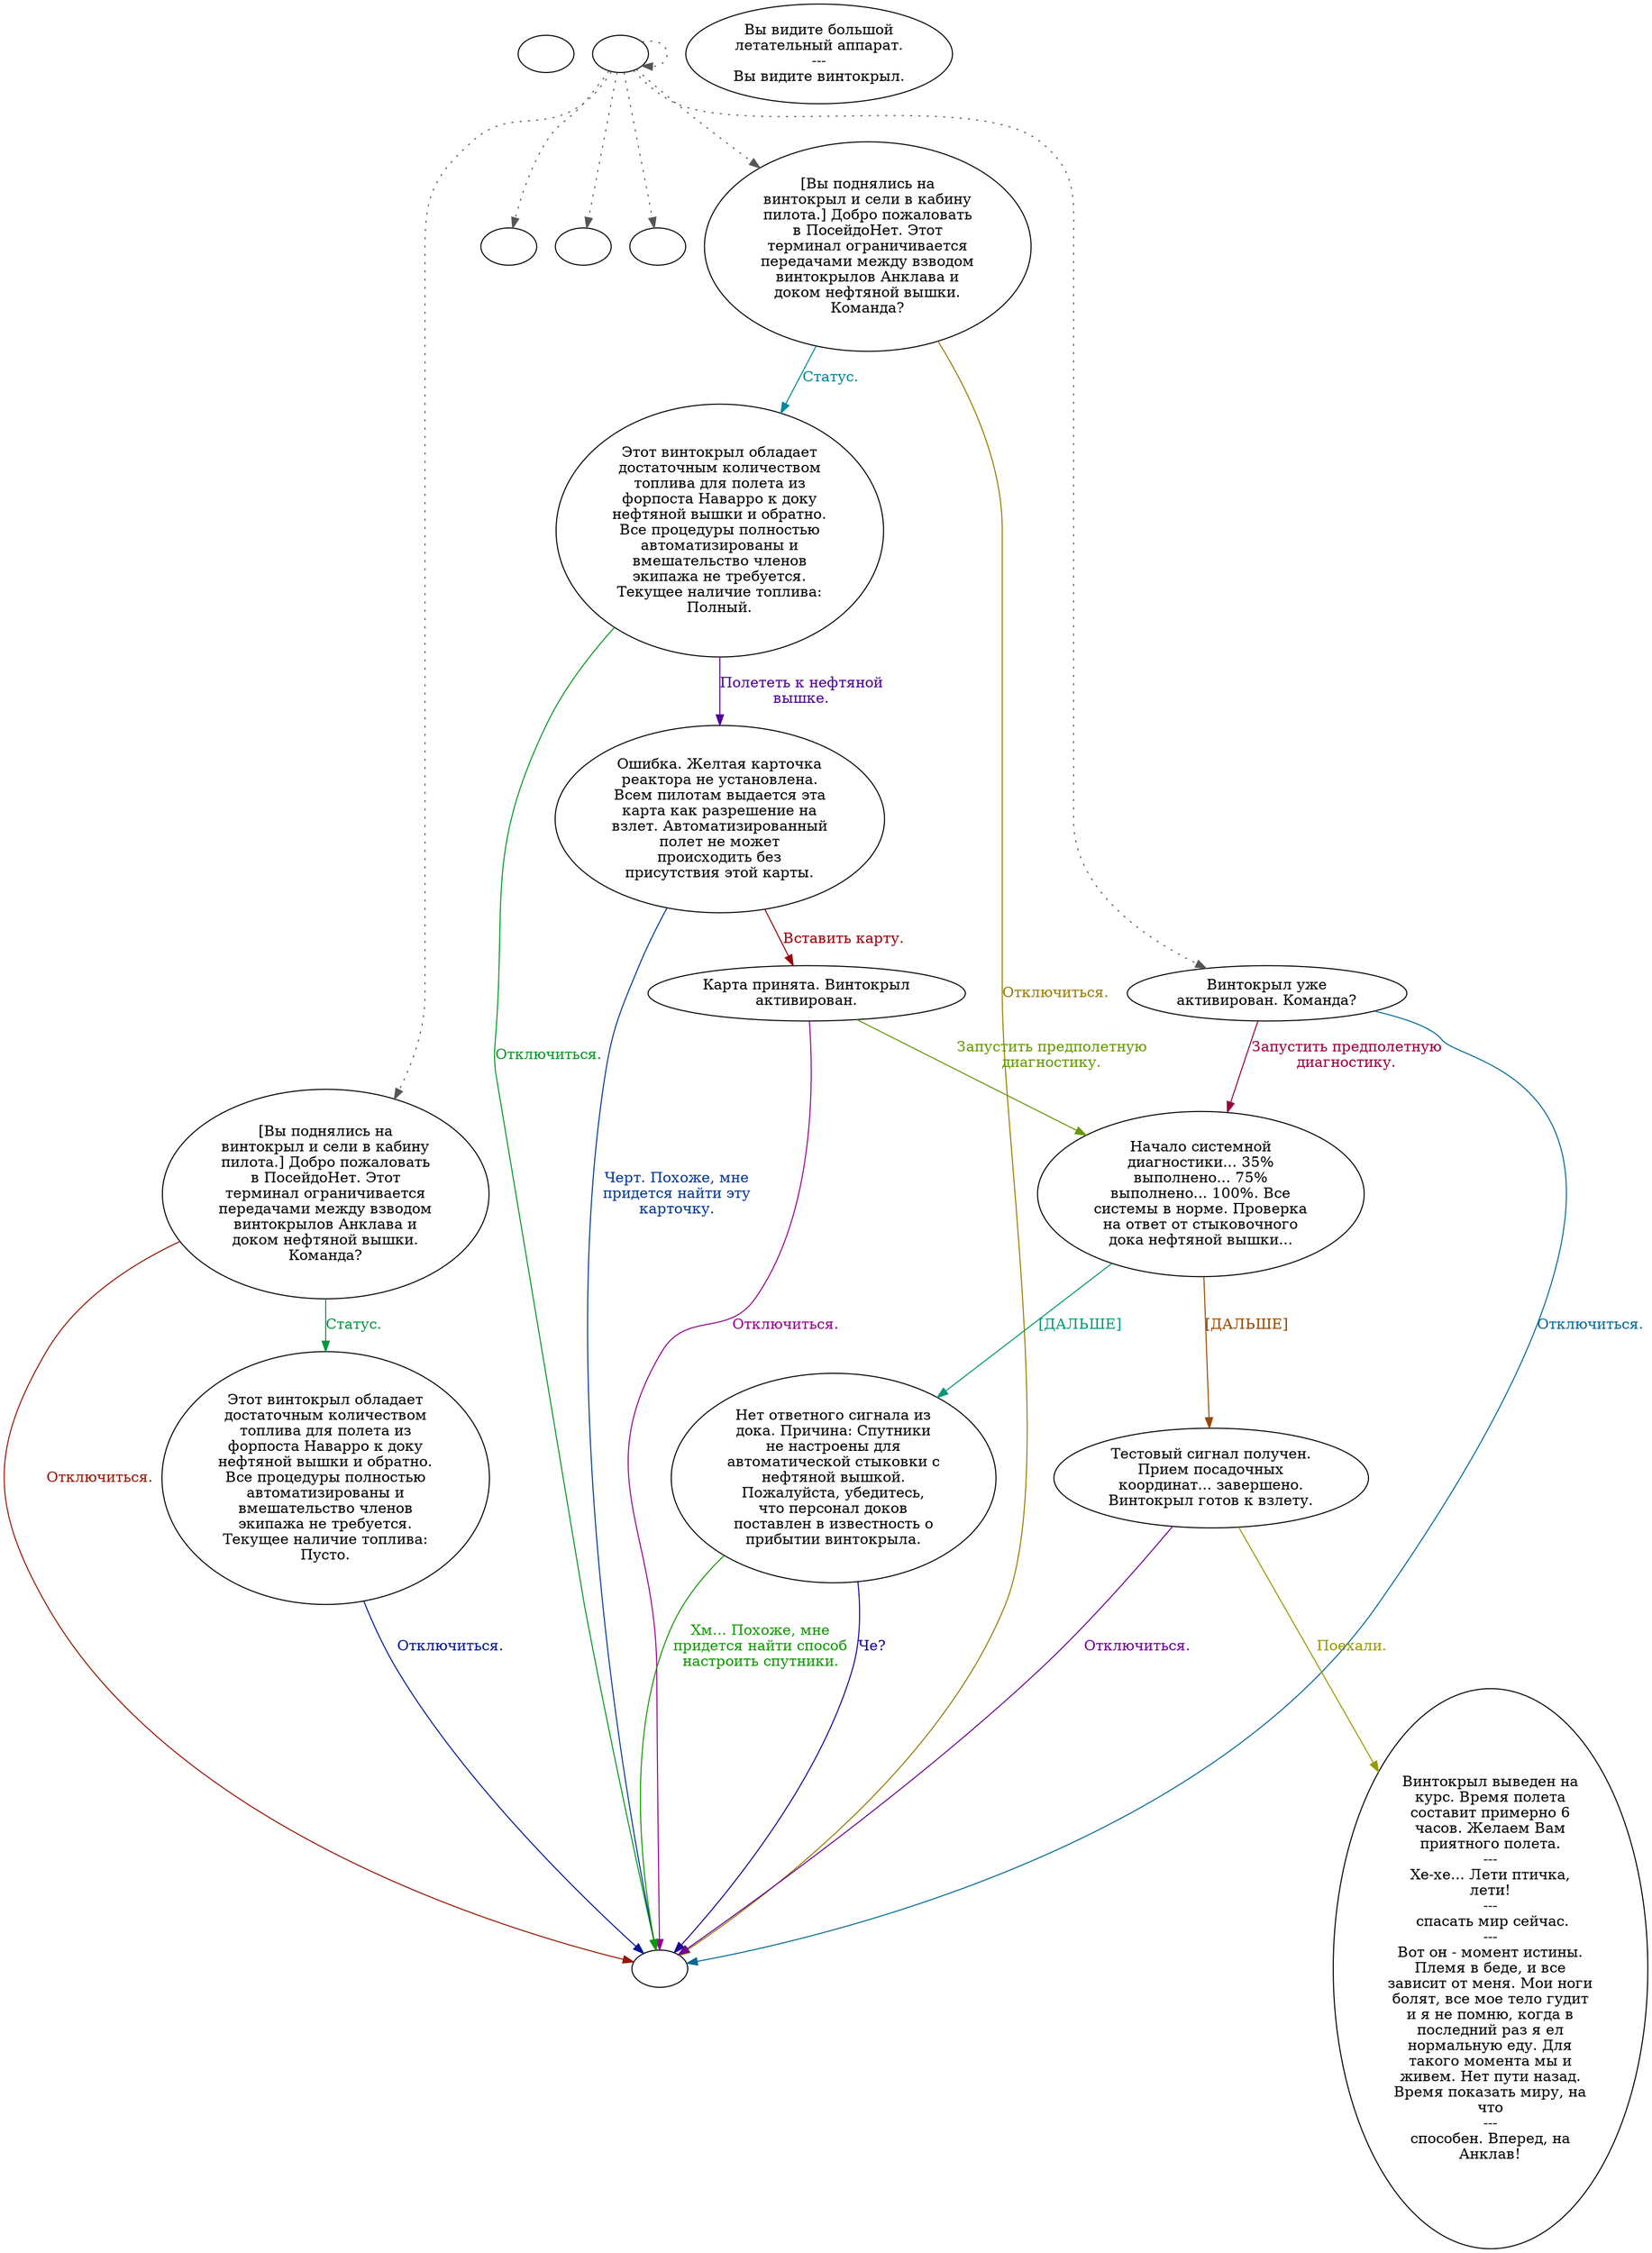 digraph civerti {
  "start" [style=filled       fillcolor="#FFFFFF"       color="#000000"]
  "start" [label=""]
  "use_p_proc" [style=filled       fillcolor="#FFFFFF"       color="#000000"]
  "use_p_proc" -> "Node010" [style=dotted color="#555555"]
  "use_p_proc" -> "Tamper_Proc1" [style=dotted color="#555555"]
  "use_p_proc" -> "Tamper_Proc2" [style=dotted color="#555555"]
  "use_p_proc" -> "Tamper_Proc3" [style=dotted color="#555555"]
  "use_p_proc" -> "use_p_proc" [style=dotted color="#555555"]
  "use_p_proc" -> "Node001" [style=dotted color="#555555"]
  "use_p_proc" -> "Node007" [style=dotted color="#555555"]
  "use_p_proc" [label=""]
  "Node001" [style=filled       fillcolor="#FFFFFF"       color="#000000"]
  "Node001" [label="[Вы поднялись на\nвинтокрыл и сели в кабину\nпилота.] Добро пожаловать\nв ПосейдоНет. Этот\nтерминал ограничивается\nпередачами между взводом\nвинтокрылов Анклава и\nдоком нефтяной вышки.\nКоманда?"]
  "Node001" -> "Node002" [label="Статус." color="#008A99" fontcolor="#008A99"]
  "Node001" -> "Node999" [label="Отключиться." color="#997B00" fontcolor="#997B00"]
  "Node002" [style=filled       fillcolor="#FFFFFF"       color="#000000"]
  "Node002" [label="Этот винтокрыл обладает\nдостаточным количеством\nтоплива для полета из\nфорпоста Наварро к доку\nнефтяной вышки и обратно.\nВсе процедуры полностью\nавтоматизированы и\nвмешательство членов\nэкипажа не требуется.\nТекущее наличие топлива:\nПолный."]
  "Node002" -> "Node003" [label="Полететь к нефтяной\nвышке." color="#4F0099" fontcolor="#4F0099"]
  "Node002" -> "Node999" [label="Отключиться." color="#009922" fontcolor="#009922"]
  "Node003" [style=filled       fillcolor="#FFFFFF"       color="#000000"]
  "Node003" [label="Ошибка. Желтая карточка\nреактора не установлена.\nВсем пилотам выдается эта\nкарта как разрешение на\nвзлет. Автоматизированный\nполет не может\nпроисходить без\nприсутствия этой карты."]
  "Node003" -> "Node004" [label="Вставить карту." color="#99000A" fontcolor="#99000A"]
  "Node003" -> "Node999" [label="Черт. Похоже, мне\nпридется найти эту\nкарточку." color="#003799" fontcolor="#003799"]
  "Node004" [style=filled       fillcolor="#FFFFFF"       color="#000000"]
  "Node004" [label="Карта принята. Винтокрыл\nактивирован."]
  "Node004" -> "Node005" [label="Запустить предполетную\nдиагностику." color="#649900" fontcolor="#649900"]
  "Node004" -> "Node999" [label="Отключиться." color="#990090" fontcolor="#990090"]
  "Node005" [style=filled       fillcolor="#FFFFFF"       color="#000000"]
  "Node005" [label="Начало системной\nдиагностики... 35%\nвыполнено... 75%\nвыполнено... 100%. Все\nсистемы в норме. Проверка\nна ответ от стыковочного\nдока нефтяной вышки..."]
  "Node005" -> "Node006" [label="[ДАЛЬШЕ]" color="#009975" fontcolor="#009975"]
  "Node005" -> "Node008" [label="[ДАЛЬШЕ]" color="#994800" fontcolor="#994800"]
  "Node006" [style=filled       fillcolor="#FFFFFF"       color="#000000"]
  "Node006" [label="Нет ответного сигнала из\nдока. Причина: Спутники\nне настроены для\nавтоматической стыковки с\nнефтяной вышкой.\nПожалуйста, убедитесь,\nчто персонал доков\nпоставлен в известность о\nприбытии винтокрыла."]
  "Node006" -> "Node999" [label="Че?" color="#1C0099" fontcolor="#1C0099"]
  "Node006" -> "Node999" [label="Хм... Похоже, мне\nпридется найти способ\nнастроить спутники." color="#119900" fontcolor="#119900"]
  "Node007" [style=filled       fillcolor="#FFFFFF"       color="#000000"]
  "Node007" [label="Винтокрыл уже\nактивирован. Команда?"]
  "Node007" -> "Node005" [label="Запустить предполетную\nдиагностику." color="#99003E" fontcolor="#99003E"]
  "Node007" -> "Node999" [label="Отключиться." color="#006A99" fontcolor="#006A99"]
  "Node008" [style=filled       fillcolor="#FFFFFF"       color="#000000"]
  "Node008" [label="Тестовый сигнал получен.\nПрием посадочных\nкоординат... завершено.\nВинтокрыл готов к взлету."]
  "Node008" -> "Node009" [label="Поехали." color="#979900" fontcolor="#979900"]
  "Node008" -> "Node999" [label="Отключиться." color="#6E0099" fontcolor="#6E0099"]
  "Node009" [style=filled       fillcolor="#FFFFFF"       color="#000000"]
  "Node009" [label="Винтокрыл выведен на\nкурс. Время полета\nсоставит примерно 6\nчасов. Желаем Вам\nприятного полета.\n---\nХе-хе... Лети птичка,\nлети!\n---\n спасать мир сейчас.\n---\nВот он - момент истины.\nПлемя в беде, и все\nзависит от меня. Мои ноги\nболят, все мое тело гудит\nи я не помню, когда в\nпоследний раз я ел\nнормальную еду. Для\nтакого момента мы и\nживем. Нет пути назад.\nВремя показать миру, на\nчто\n---\nспособен. Вперед, на\nАнклав!"]
  "Node010" [style=filled       fillcolor="#FFFFFF"       color="#000000"]
  "Node010" [label="[Вы поднялись на\nвинтокрыл и сели в кабину\nпилота.] Добро пожаловать\nв ПосейдоНет. Этот\nтерминал ограничивается\nпередачами между взводом\nвинтокрылов Анклава и\nдоком нефтяной вышки.\nКоманда?"]
  "Node010" -> "Node011" [label="Статус." color="#009942" fontcolor="#009942"]
  "Node010" -> "Node999" [label="Отключиться." color="#991500" fontcolor="#991500"]
  "Node011" [style=filled       fillcolor="#FFFFFF"       color="#000000"]
  "Node011" [label="Этот винтокрыл обладает\nдостаточным количеством\nтоплива для полета из\nфорпоста Наварро к доку\nнефтяной вышки и обратно.\nВсе процедуры полностью\nавтоматизированы и\nвмешательство членов\nэкипажа не требуется.\nТекущее наличие топлива:\nПусто."]
  "Node011" -> "Node999" [label="Отключиться." color="#001799" fontcolor="#001799"]
  "Node999" [style=filled       fillcolor="#FFFFFF"       color="#000000"]
  "Node999" [label=""]
  "Node990" [style=filled       fillcolor="#FFFFFF"       color="#000000"]
  "Node990" [label="Вы видите большой\nлетательный аппарат.\n---\nВы видите винтокрыл."]
  "Tamper_Proc1" [style=filled       fillcolor="#FFFFFF"       color="#000000"]
  "Tamper_Proc1" [label=""]
  "Tamper_Proc2" [style=filled       fillcolor="#FFFFFF"       color="#000000"]
  "Tamper_Proc2" [label=""]
  "Tamper_Proc3" [style=filled       fillcolor="#FFFFFF"       color="#000000"]
  "Tamper_Proc3" [label=""]
}